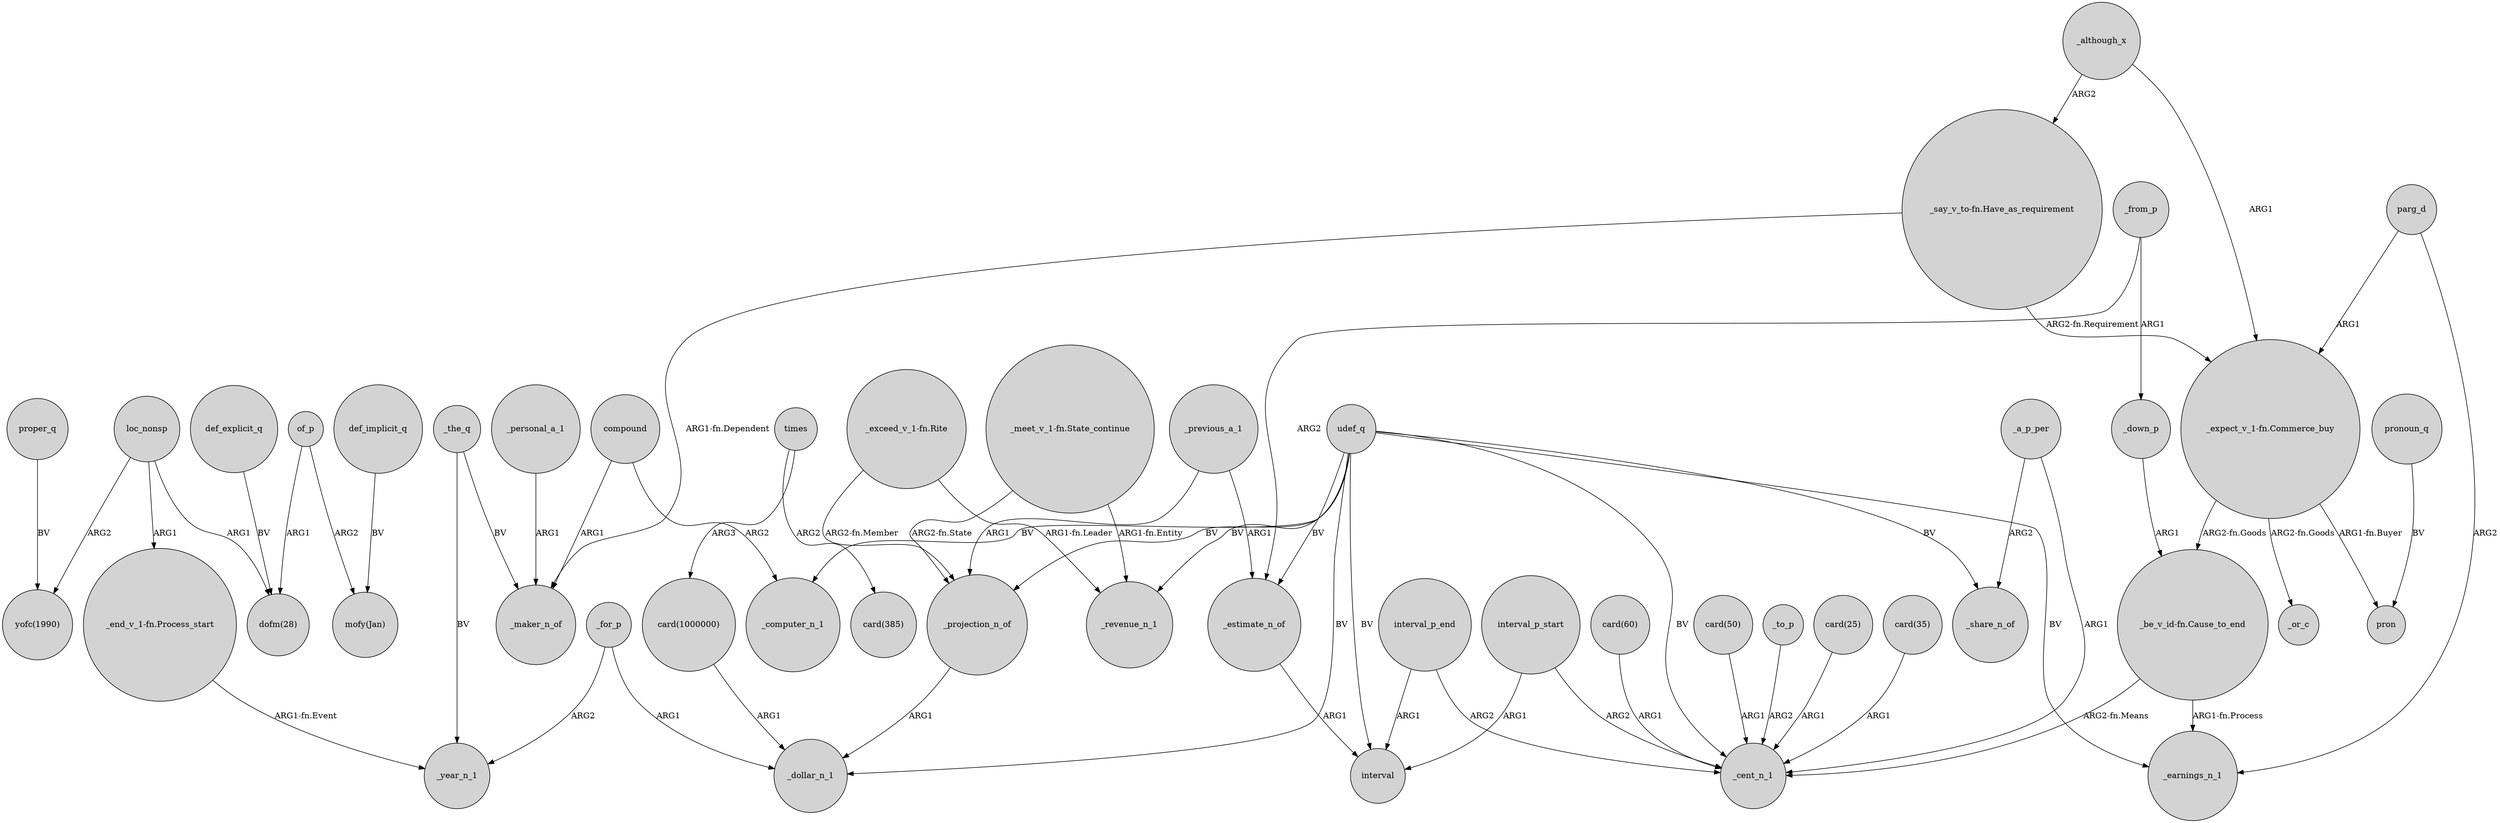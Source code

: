digraph {
	node [shape=circle style=filled]
	_personal_a_1 -> _maker_n_of [label=ARG1]
	"_exceed_v_1-fn.Rite" -> _projection_n_of [label="ARG2-fn.Member"]
	"card(35)" -> _cent_n_1 [label=ARG1]
	_a_p_per -> _cent_n_1 [label=ARG1]
	of_p -> "mofy(Jan)" [label=ARG2]
	interval_p_start -> _cent_n_1 [label=ARG2]
	"_exceed_v_1-fn.Rite" -> _revenue_n_1 [label="ARG1-fn.Leader"]
	"_be_v_id-fn.Cause_to_end" -> _cent_n_1 [label="ARG2-fn.Means"]
	compound -> _computer_n_1 [label=ARG2]
	times -> "card(1000000)" [label=ARG3]
	"_say_v_to-fn.Have_as_requirement" -> _maker_n_of [label="ARG1-fn.Dependent"]
	udef_q -> _estimate_n_of [label=BV]
	udef_q -> interval [label=BV]
	def_explicit_q -> "dofm(28)" [label=BV]
	of_p -> "dofm(28)" [label=ARG1]
	"_say_v_to-fn.Have_as_requirement" -> "_expect_v_1-fn.Commerce_buy" [label="ARG2-fn.Requirement"]
	udef_q -> _cent_n_1 [label=BV]
	interval_p_start -> interval [label=ARG1]
	"_be_v_id-fn.Cause_to_end" -> _earnings_n_1 [label="ARG1-fn.Process"]
	udef_q -> _revenue_n_1 [label=BV]
	times -> "card(385)" [label=ARG2]
	pronoun_q -> pron [label=BV]
	_from_p -> _down_p [label=ARG1]
	loc_nonsp -> "dofm(28)" [label=ARG1]
	"_meet_v_1-fn.State_continue" -> _projection_n_of [label="ARG2-fn.State"]
	_from_p -> _estimate_n_of [label=ARG2]
	_a_p_per -> _share_n_of [label=ARG2]
	udef_q -> _earnings_n_1 [label=BV]
	_the_q -> _year_n_1 [label=BV]
	_although_x -> "_say_v_to-fn.Have_as_requirement" [label=ARG2]
	"_expect_v_1-fn.Commerce_buy" -> "_be_v_id-fn.Cause_to_end" [label="ARG2-fn.Goods"]
	_down_p -> "_be_v_id-fn.Cause_to_end" [label=ARG1]
	udef_q -> _share_n_of [label=BV]
	"_expect_v_1-fn.Commerce_buy" -> pron [label="ARG1-fn.Buyer"]
	udef_q -> _computer_n_1 [label=BV]
	udef_q -> _dollar_n_1 [label=BV]
	"card(60)" -> _cent_n_1 [label=ARG1]
	"card(1000000)" -> _dollar_n_1 [label=ARG1]
	_projection_n_of -> _dollar_n_1 [label=ARG1]
	_for_p -> _dollar_n_1 [label=ARG1]
	interval_p_end -> interval [label=ARG1]
	udef_q -> _projection_n_of [label=BV]
	"card(50)" -> _cent_n_1 [label=ARG1]
	proper_q -> "yofc(1990)" [label=BV]
	_previous_a_1 -> _projection_n_of [label=ARG1]
	_previous_a_1 -> _estimate_n_of [label=ARG1]
	_to_p -> _cent_n_1 [label=ARG2]
	"_expect_v_1-fn.Commerce_buy" -> _or_c [label="ARG2-fn.Goods"]
	interval_p_end -> _cent_n_1 [label=ARG2]
	compound -> _maker_n_of [label=ARG1]
	"_meet_v_1-fn.State_continue" -> _revenue_n_1 [label="ARG1-fn.Entity"]
	"card(25)" -> _cent_n_1 [label=ARG1]
	_for_p -> _year_n_1 [label=ARG2]
	_the_q -> _maker_n_of [label=BV]
	loc_nonsp -> "_end_v_1-fn.Process_start" [label=ARG1]
	_estimate_n_of -> interval [label=ARG1]
	def_implicit_q -> "mofy(Jan)" [label=BV]
	parg_d -> "_expect_v_1-fn.Commerce_buy" [label=ARG1]
	parg_d -> _earnings_n_1 [label=ARG2]
	"_end_v_1-fn.Process_start" -> _year_n_1 [label="ARG1-fn.Event"]
	loc_nonsp -> "yofc(1990)" [label=ARG2]
	_although_x -> "_expect_v_1-fn.Commerce_buy" [label=ARG1]
}
